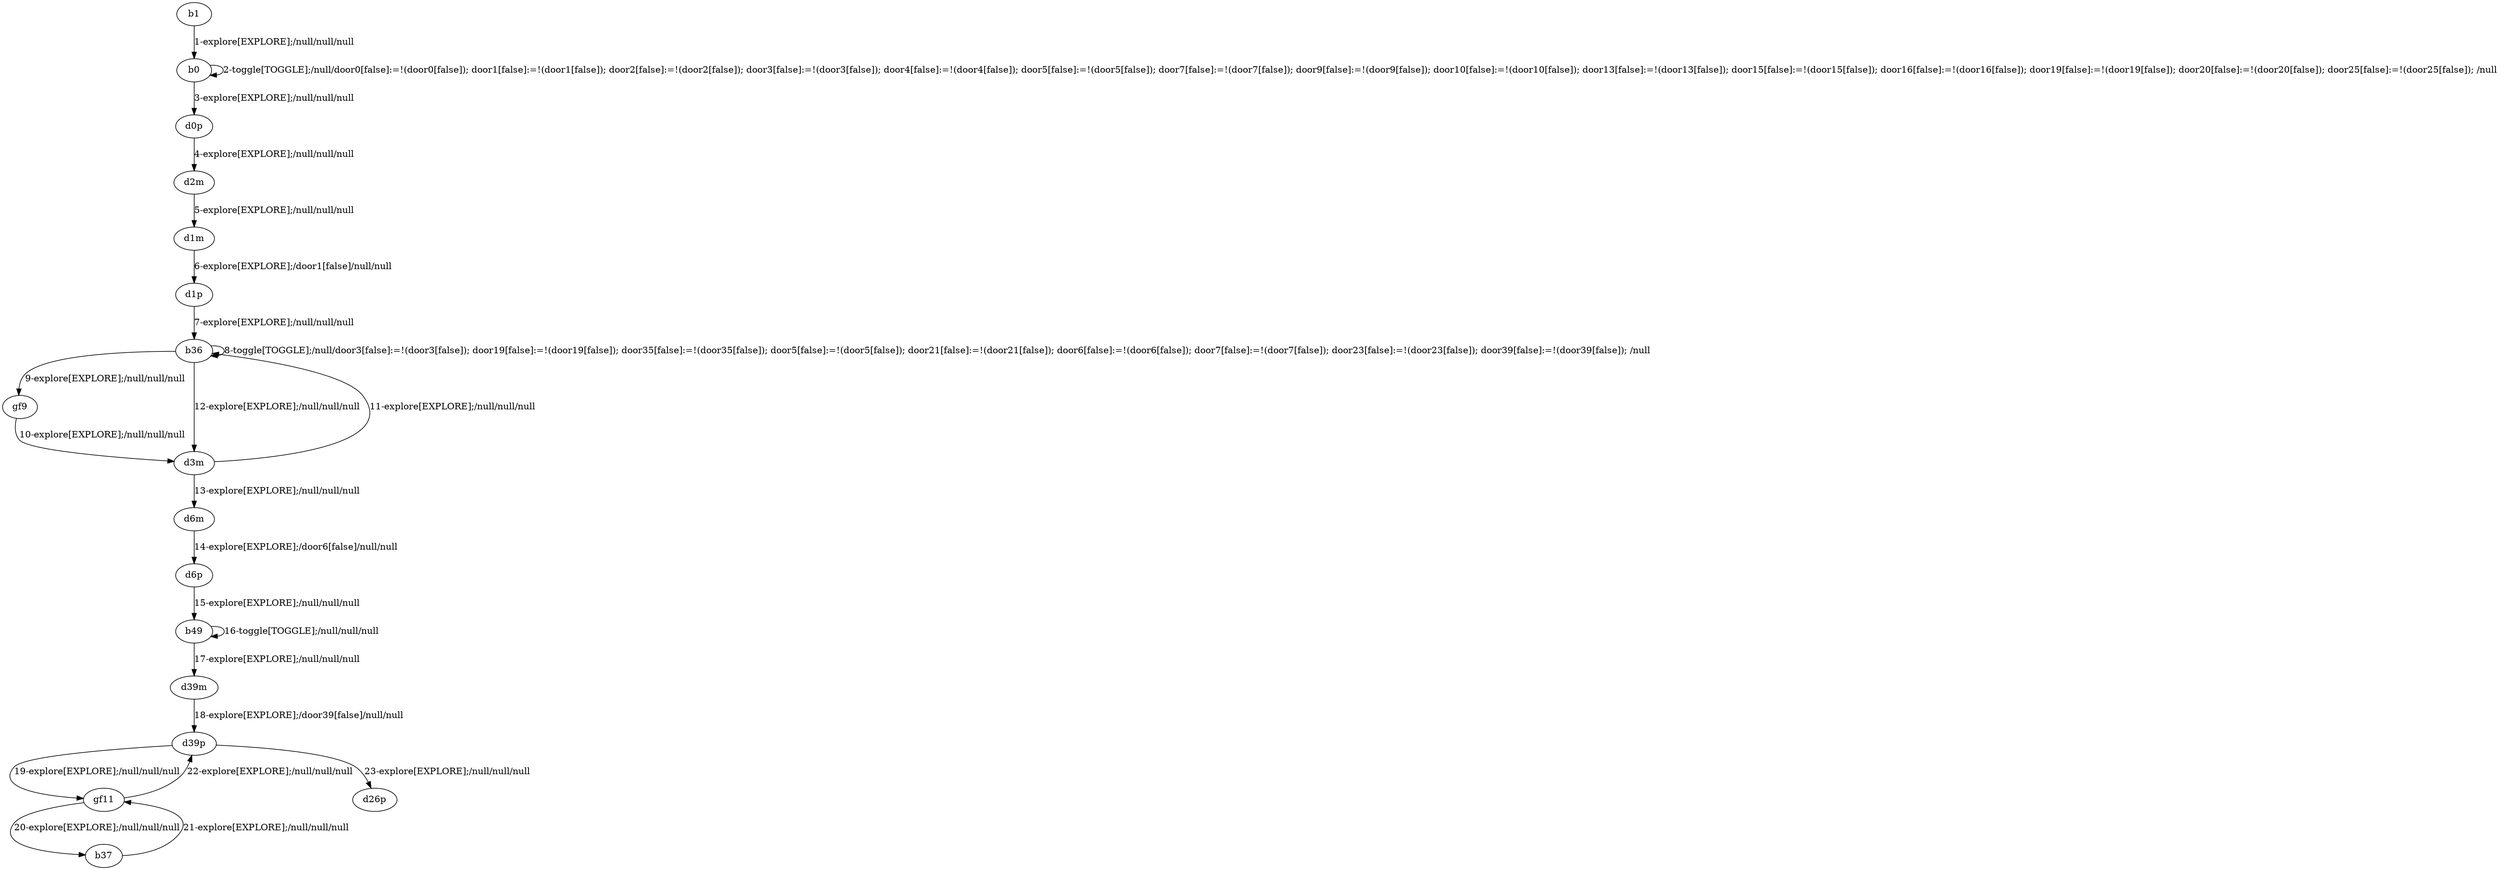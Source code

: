 # Total number of goals covered by this test: 1
# gf11 --> d39p

digraph g {
"b1" -> "b0" [label = "1-explore[EXPLORE];/null/null/null"];
"b0" -> "b0" [label = "2-toggle[TOGGLE];/null/door0[false]:=!(door0[false]); door1[false]:=!(door1[false]); door2[false]:=!(door2[false]); door3[false]:=!(door3[false]); door4[false]:=!(door4[false]); door5[false]:=!(door5[false]); door7[false]:=!(door7[false]); door9[false]:=!(door9[false]); door10[false]:=!(door10[false]); door13[false]:=!(door13[false]); door15[false]:=!(door15[false]); door16[false]:=!(door16[false]); door19[false]:=!(door19[false]); door20[false]:=!(door20[false]); door25[false]:=!(door25[false]); /null"];
"b0" -> "d0p" [label = "3-explore[EXPLORE];/null/null/null"];
"d0p" -> "d2m" [label = "4-explore[EXPLORE];/null/null/null"];
"d2m" -> "d1m" [label = "5-explore[EXPLORE];/null/null/null"];
"d1m" -> "d1p" [label = "6-explore[EXPLORE];/door1[false]/null/null"];
"d1p" -> "b36" [label = "7-explore[EXPLORE];/null/null/null"];
"b36" -> "b36" [label = "8-toggle[TOGGLE];/null/door3[false]:=!(door3[false]); door19[false]:=!(door19[false]); door35[false]:=!(door35[false]); door5[false]:=!(door5[false]); door21[false]:=!(door21[false]); door6[false]:=!(door6[false]); door7[false]:=!(door7[false]); door23[false]:=!(door23[false]); door39[false]:=!(door39[false]); /null"];
"b36" -> "gf9" [label = "9-explore[EXPLORE];/null/null/null"];
"gf9" -> "d3m" [label = "10-explore[EXPLORE];/null/null/null"];
"d3m" -> "b36" [label = "11-explore[EXPLORE];/null/null/null"];
"b36" -> "d3m" [label = "12-explore[EXPLORE];/null/null/null"];
"d3m" -> "d6m" [label = "13-explore[EXPLORE];/null/null/null"];
"d6m" -> "d6p" [label = "14-explore[EXPLORE];/door6[false]/null/null"];
"d6p" -> "b49" [label = "15-explore[EXPLORE];/null/null/null"];
"b49" -> "b49" [label = "16-toggle[TOGGLE];/null/null/null"];
"b49" -> "d39m" [label = "17-explore[EXPLORE];/null/null/null"];
"d39m" -> "d39p" [label = "18-explore[EXPLORE];/door39[false]/null/null"];
"d39p" -> "gf11" [label = "19-explore[EXPLORE];/null/null/null"];
"gf11" -> "b37" [label = "20-explore[EXPLORE];/null/null/null"];
"b37" -> "gf11" [label = "21-explore[EXPLORE];/null/null/null"];
"gf11" -> "d39p" [label = "22-explore[EXPLORE];/null/null/null"];
"d39p" -> "d26p" [label = "23-explore[EXPLORE];/null/null/null"];
}